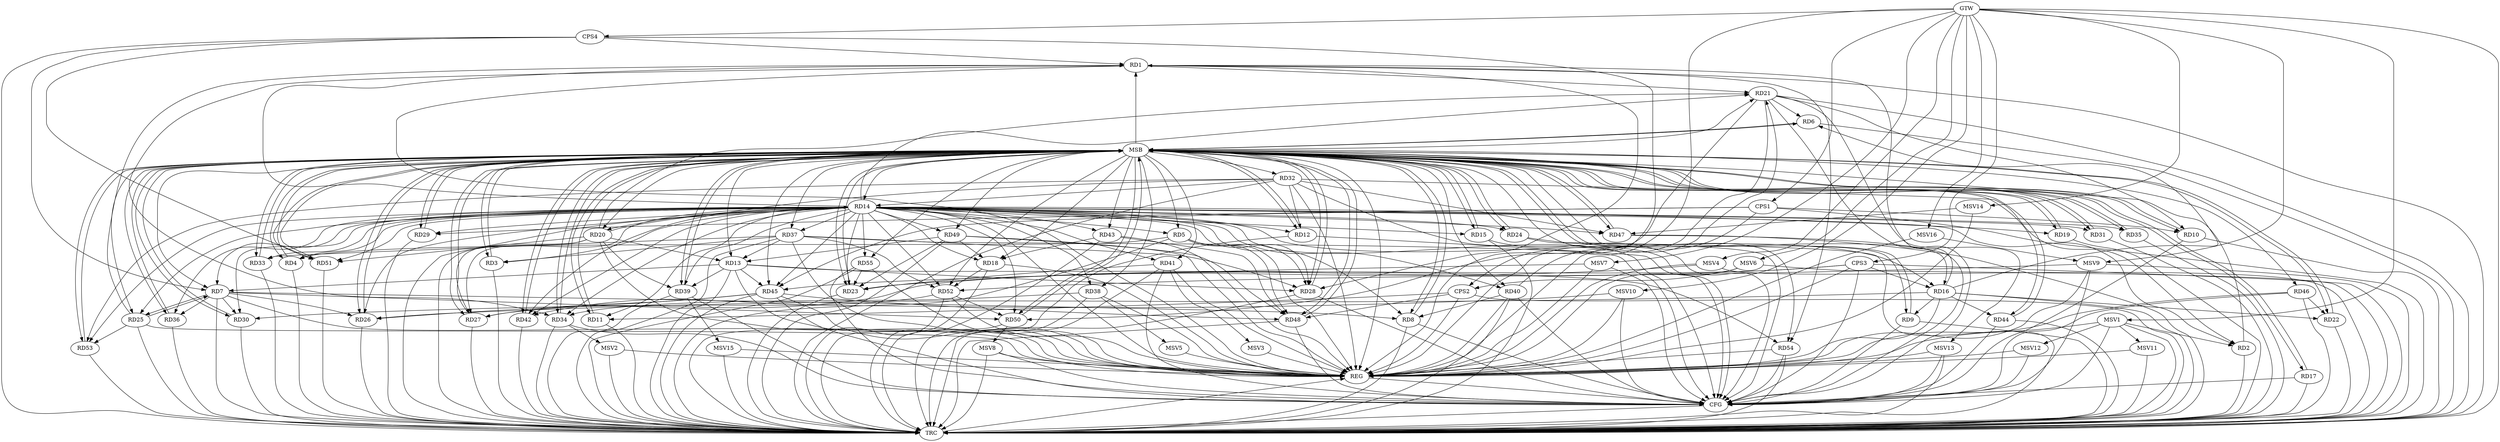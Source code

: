 strict digraph G {
  RD1 [ label="RD1" ];
  RD2 [ label="RD2" ];
  RD3 [ label="RD3" ];
  RD4 [ label="RD4" ];
  RD5 [ label="RD5" ];
  RD6 [ label="RD6" ];
  RD7 [ label="RD7" ];
  RD8 [ label="RD8" ];
  RD9 [ label="RD9" ];
  RD10 [ label="RD10" ];
  RD11 [ label="RD11" ];
  RD12 [ label="RD12" ];
  RD13 [ label="RD13" ];
  RD14 [ label="RD14" ];
  RD15 [ label="RD15" ];
  RD16 [ label="RD16" ];
  RD17 [ label="RD17" ];
  RD18 [ label="RD18" ];
  RD19 [ label="RD19" ];
  RD20 [ label="RD20" ];
  RD21 [ label="RD21" ];
  RD22 [ label="RD22" ];
  RD23 [ label="RD23" ];
  RD24 [ label="RD24" ];
  RD25 [ label="RD25" ];
  RD26 [ label="RD26" ];
  RD27 [ label="RD27" ];
  RD28 [ label="RD28" ];
  RD29 [ label="RD29" ];
  RD30 [ label="RD30" ];
  RD31 [ label="RD31" ];
  RD32 [ label="RD32" ];
  RD33 [ label="RD33" ];
  RD34 [ label="RD34" ];
  RD35 [ label="RD35" ];
  RD36 [ label="RD36" ];
  RD37 [ label="RD37" ];
  RD38 [ label="RD38" ];
  RD39 [ label="RD39" ];
  RD40 [ label="RD40" ];
  RD41 [ label="RD41" ];
  RD42 [ label="RD42" ];
  RD43 [ label="RD43" ];
  RD44 [ label="RD44" ];
  RD45 [ label="RD45" ];
  RD46 [ label="RD46" ];
  RD47 [ label="RD47" ];
  RD48 [ label="RD48" ];
  RD49 [ label="RD49" ];
  RD50 [ label="RD50" ];
  RD51 [ label="RD51" ];
  RD52 [ label="RD52" ];
  RD53 [ label="RD53" ];
  RD54 [ label="RD54" ];
  RD55 [ label="RD55" ];
  CPS1 [ label="CPS1" ];
  CPS2 [ label="CPS2" ];
  CPS3 [ label="CPS3" ];
  CPS4 [ label="CPS4" ];
  GTW [ label="GTW" ];
  REG [ label="REG" ];
  MSB [ label="MSB" ];
  CFG [ label="CFG" ];
  TRC [ label="TRC" ];
  MSV1 [ label="MSV1" ];
  MSV2 [ label="MSV2" ];
  MSV3 [ label="MSV3" ];
  MSV4 [ label="MSV4" ];
  MSV5 [ label="MSV5" ];
  MSV6 [ label="MSV6" ];
  MSV7 [ label="MSV7" ];
  MSV8 [ label="MSV8" ];
  MSV9 [ label="MSV9" ];
  MSV10 [ label="MSV10" ];
  MSV11 [ label="MSV11" ];
  MSV12 [ label="MSV12" ];
  MSV13 [ label="MSV13" ];
  MSV14 [ label="MSV14" ];
  MSV15 [ label="MSV15" ];
  MSV16 [ label="MSV16" ];
  RD14 -> RD1;
  RD16 -> RD1;
  RD1 -> RD21;
  RD25 -> RD1;
  RD1 -> RD28;
  RD1 -> RD34;
  RD1 -> RD54;
  RD32 -> RD2;
  RD37 -> RD3;
  RD5 -> RD4;
  RD5 -> RD28;
  RD5 -> RD48;
  RD16 -> RD6;
  RD21 -> RD6;
  RD7 -> RD8;
  RD13 -> RD7;
  RD7 -> RD25;
  RD25 -> RD7;
  RD7 -> RD26;
  RD7 -> RD30;
  RD7 -> RD36;
  RD7 -> RD50;
  RD40 -> RD8;
  RD16 -> RD9;
  RD21 -> RD10;
  RD32 -> RD12;
  RD20 -> RD13;
  RD13 -> RD28;
  RD37 -> RD13;
  RD13 -> RD39;
  RD13 -> RD45;
  RD49 -> RD13;
  RD13 -> RD54;
  RD14 -> RD18;
  RD20 -> RD14;
  RD14 -> RD23;
  RD14 -> RD26;
  RD14 -> RD27;
  RD32 -> RD14;
  RD14 -> RD34;
  RD14 -> RD41;
  RD14 -> RD42;
  RD16 -> RD22;
  RD16 -> RD26;
  RD16 -> RD44;
  RD43 -> RD18;
  RD49 -> RD18;
  RD18 -> RD52;
  RD20 -> RD21;
  RD20 -> RD27;
  RD20 -> RD39;
  RD20 -> RD51;
  RD40 -> RD21;
  RD21 -> RD50;
  RD46 -> RD22;
  RD41 -> RD23;
  RD49 -> RD23;
  RD55 -> RD23;
  RD25 -> RD53;
  RD45 -> RD26;
  RD45 -> RD27;
  RD37 -> RD28;
  RD32 -> RD42;
  RD32 -> RD47;
  RD32 -> RD53;
  RD37 -> RD33;
  RD38 -> RD34;
  RD37 -> RD52;
  RD52 -> RD42;
  RD43 -> RD48;
  RD45 -> RD48;
  RD49 -> RD48;
  RD52 -> RD50;
  CPS1 -> RD29;
  CPS1 -> RD45;
  CPS1 -> RD10;
  CPS2 -> RD11;
  CPS2 -> RD48;
  CPS3 -> RD23;
  CPS3 -> RD27;
  CPS3 -> RD16;
  CPS4 -> RD1;
  CPS4 -> RD51;
  CPS4 -> RD7;
  GTW -> CPS1;
  GTW -> CPS2;
  GTW -> CPS3;
  GTW -> CPS4;
  RD1 -> REG;
  RD5 -> REG;
  RD7 -> REG;
  RD13 -> REG;
  RD14 -> REG;
  RD16 -> REG;
  RD18 -> REG;
  RD20 -> REG;
  RD21 -> REG;
  RD25 -> REG;
  RD32 -> REG;
  RD37 -> REG;
  RD38 -> REG;
  RD40 -> REG;
  RD41 -> REG;
  RD43 -> REG;
  RD45 -> REG;
  RD46 -> REG;
  RD49 -> REG;
  RD52 -> REG;
  RD54 -> REG;
  RD55 -> REG;
  CPS1 -> REG;
  CPS2 -> REG;
  CPS3 -> REG;
  CPS4 -> REG;
  RD2 -> MSB;
  MSB -> RD1;
  MSB -> RD4;
  MSB -> RD9;
  MSB -> RD14;
  MSB -> RD34;
  MSB -> RD37;
  MSB -> RD43;
  MSB -> RD46;
  MSB -> REG;
  RD3 -> MSB;
  MSB -> RD19;
  MSB -> RD20;
  MSB -> RD27;
  MSB -> RD54;
  RD4 -> MSB;
  MSB -> RD10;
  MSB -> RD21;
  MSB -> RD32;
  MSB -> RD38;
  MSB -> RD44;
  MSB -> RD50;
  RD6 -> MSB;
  MSB -> RD3;
  MSB -> RD5;
  MSB -> RD12;
  MSB -> RD28;
  MSB -> RD41;
  MSB -> RD45;
  RD8 -> MSB;
  MSB -> RD30;
  MSB -> RD47;
  MSB -> RD52;
  MSB -> RD55;
  RD9 -> MSB;
  MSB -> RD17;
  RD10 -> MSB;
  MSB -> RD8;
  RD11 -> MSB;
  MSB -> RD31;
  MSB -> RD33;
  RD12 -> MSB;
  MSB -> RD29;
  MSB -> RD42;
  MSB -> RD49;
  RD15 -> MSB;
  RD17 -> MSB;
  MSB -> RD22;
  MSB -> RD24;
  MSB -> RD26;
  RD19 -> MSB;
  MSB -> RD16;
  MSB -> RD23;
  MSB -> RD35;
  MSB -> RD51;
  RD22 -> MSB;
  MSB -> RD7;
  MSB -> RD11;
  MSB -> RD15;
  RD23 -> MSB;
  MSB -> RD13;
  MSB -> RD18;
  RD24 -> MSB;
  RD26 -> MSB;
  RD27 -> MSB;
  MSB -> RD53;
  RD28 -> MSB;
  MSB -> RD6;
  RD29 -> MSB;
  RD30 -> MSB;
  RD31 -> MSB;
  MSB -> RD25;
  RD33 -> MSB;
  RD34 -> MSB;
  RD35 -> MSB;
  MSB -> RD48;
  RD36 -> MSB;
  RD39 -> MSB;
  MSB -> RD36;
  RD42 -> MSB;
  RD44 -> MSB;
  MSB -> RD40;
  RD47 -> MSB;
  RD48 -> MSB;
  RD50 -> MSB;
  RD51 -> MSB;
  MSB -> RD39;
  RD53 -> MSB;
  RD39 -> CFG;
  RD17 -> CFG;
  RD40 -> CFG;
  RD48 -> CFG;
  RD37 -> CFG;
  RD34 -> CFG;
  RD9 -> CFG;
  RD54 -> CFG;
  CPS3 -> CFG;
  RD12 -> CFG;
  RD32 -> CFG;
  RD10 -> CFG;
  RD55 -> CFG;
  RD47 -> CFG;
  RD46 -> CFG;
  RD24 -> CFG;
  RD8 -> CFG;
  RD28 -> CFG;
  RD41 -> CFG;
  RD45 -> CFG;
  RD15 -> CFG;
  RD44 -> CFG;
  RD21 -> CFG;
  RD14 -> CFG;
  REG -> CFG;
  RD1 -> TRC;
  RD2 -> TRC;
  RD3 -> TRC;
  RD4 -> TRC;
  RD5 -> TRC;
  RD6 -> TRC;
  RD7 -> TRC;
  RD8 -> TRC;
  RD9 -> TRC;
  RD10 -> TRC;
  RD11 -> TRC;
  RD12 -> TRC;
  RD13 -> TRC;
  RD14 -> TRC;
  RD15 -> TRC;
  RD16 -> TRC;
  RD17 -> TRC;
  RD18 -> TRC;
  RD19 -> TRC;
  RD20 -> TRC;
  RD21 -> TRC;
  RD22 -> TRC;
  RD23 -> TRC;
  RD24 -> TRC;
  RD25 -> TRC;
  RD26 -> TRC;
  RD27 -> TRC;
  RD28 -> TRC;
  RD29 -> TRC;
  RD30 -> TRC;
  RD31 -> TRC;
  RD32 -> TRC;
  RD33 -> TRC;
  RD34 -> TRC;
  RD35 -> TRC;
  RD36 -> TRC;
  RD37 -> TRC;
  RD38 -> TRC;
  RD39 -> TRC;
  RD40 -> TRC;
  RD41 -> TRC;
  RD42 -> TRC;
  RD43 -> TRC;
  RD44 -> TRC;
  RD45 -> TRC;
  RD46 -> TRC;
  RD47 -> TRC;
  RD48 -> TRC;
  RD49 -> TRC;
  RD50 -> TRC;
  RD51 -> TRC;
  RD52 -> TRC;
  RD53 -> TRC;
  RD54 -> TRC;
  RD55 -> TRC;
  CPS1 -> TRC;
  CPS2 -> TRC;
  CPS3 -> TRC;
  CPS4 -> TRC;
  GTW -> TRC;
  CFG -> TRC;
  TRC -> REG;
  RD14 -> RD24;
  RD14 -> RD30;
  RD14 -> RD38;
  RD14 -> RD50;
  RD14 -> RD21;
  RD14 -> RD19;
  RD14 -> RD25;
  RD14 -> RD20;
  RD14 -> RD3;
  RD14 -> RD16;
  RD14 -> RD7;
  RD14 -> RD55;
  RD14 -> RD33;
  RD14 -> RD47;
  RD14 -> RD28;
  RD14 -> RD8;
  RD14 -> RD36;
  RD14 -> RD43;
  RD14 -> RD52;
  RD14 -> RD40;
  RD14 -> RD51;
  RD14 -> RD5;
  RD14 -> RD15;
  RD14 -> RD39;
  RD14 -> RD53;
  RD14 -> RD4;
  RD14 -> RD29;
  RD14 -> RD12;
  RD14 -> RD37;
  RD14 -> RD2;
  RD14 -> RD35;
  RD14 -> RD31;
  RD14 -> RD49;
  RD14 -> RD45;
  RD14 -> RD11;
  MSV1 -> RD2;
  GTW -> MSV1;
  MSV1 -> REG;
  MSV1 -> TRC;
  MSV1 -> CFG;
  RD34 -> MSV2;
  MSV2 -> REG;
  MSV2 -> TRC;
  RD41 -> MSV3;
  MSV3 -> REG;
  MSV4 -> RD23;
  GTW -> MSV4;
  MSV4 -> REG;
  MSV4 -> TRC;
  RD38 -> MSV5;
  MSV5 -> REG;
  MSV6 -> CPS2;
  GTW -> MSV6;
  MSV6 -> REG;
  MSV6 -> TRC;
  MSV7 -> RD45;
  GTW -> MSV7;
  MSV7 -> REG;
  MSV7 -> CFG;
  RD50 -> MSV8;
  MSV8 -> REG;
  MSV8 -> TRC;
  MSV8 -> CFG;
  MSV9 -> RD52;
  GTW -> MSV9;
  MSV9 -> REG;
  MSV9 -> TRC;
  MSV9 -> CFG;
  MSV10 -> RD30;
  GTW -> MSV10;
  MSV10 -> REG;
  MSV10 -> CFG;
  MSV1 -> MSV11;
  MSV11 -> REG;
  MSV11 -> TRC;
  MSV1 -> MSV12;
  MSV12 -> REG;
  MSV12 -> CFG;
  RD21 -> MSV13;
  MSV13 -> REG;
  MSV13 -> TRC;
  MSV13 -> CFG;
  MSV14 -> RD47;
  GTW -> MSV14;
  MSV14 -> REG;
  RD39 -> MSV15;
  MSV15 -> REG;
  MSV15 -> TRC;
  MSV16 -> MSV9;
  GTW -> MSV16;
  MSV16 -> REG;
}
